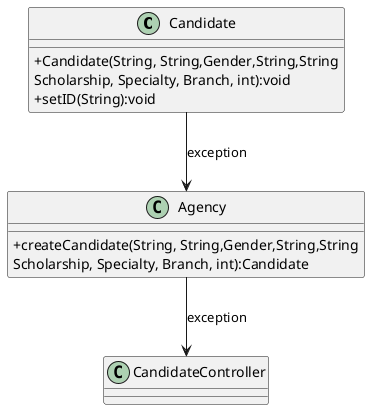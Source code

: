 @startuml
skinparam classAttributeIconSize 0
class Candidate{
    +Candidate(String, String,Gender,String,String
               Scholarship, Specialty, Branch, int):void
    +setID(String):void
}

class Agency{
+createCandidate(String, String,Gender,String,String
Scholarship, Specialty, Branch, int):Candidate
}

class  CandidateController{}

Candidate --> Agency : "exception"
Agency --> CandidateController: "exception"

@enduml